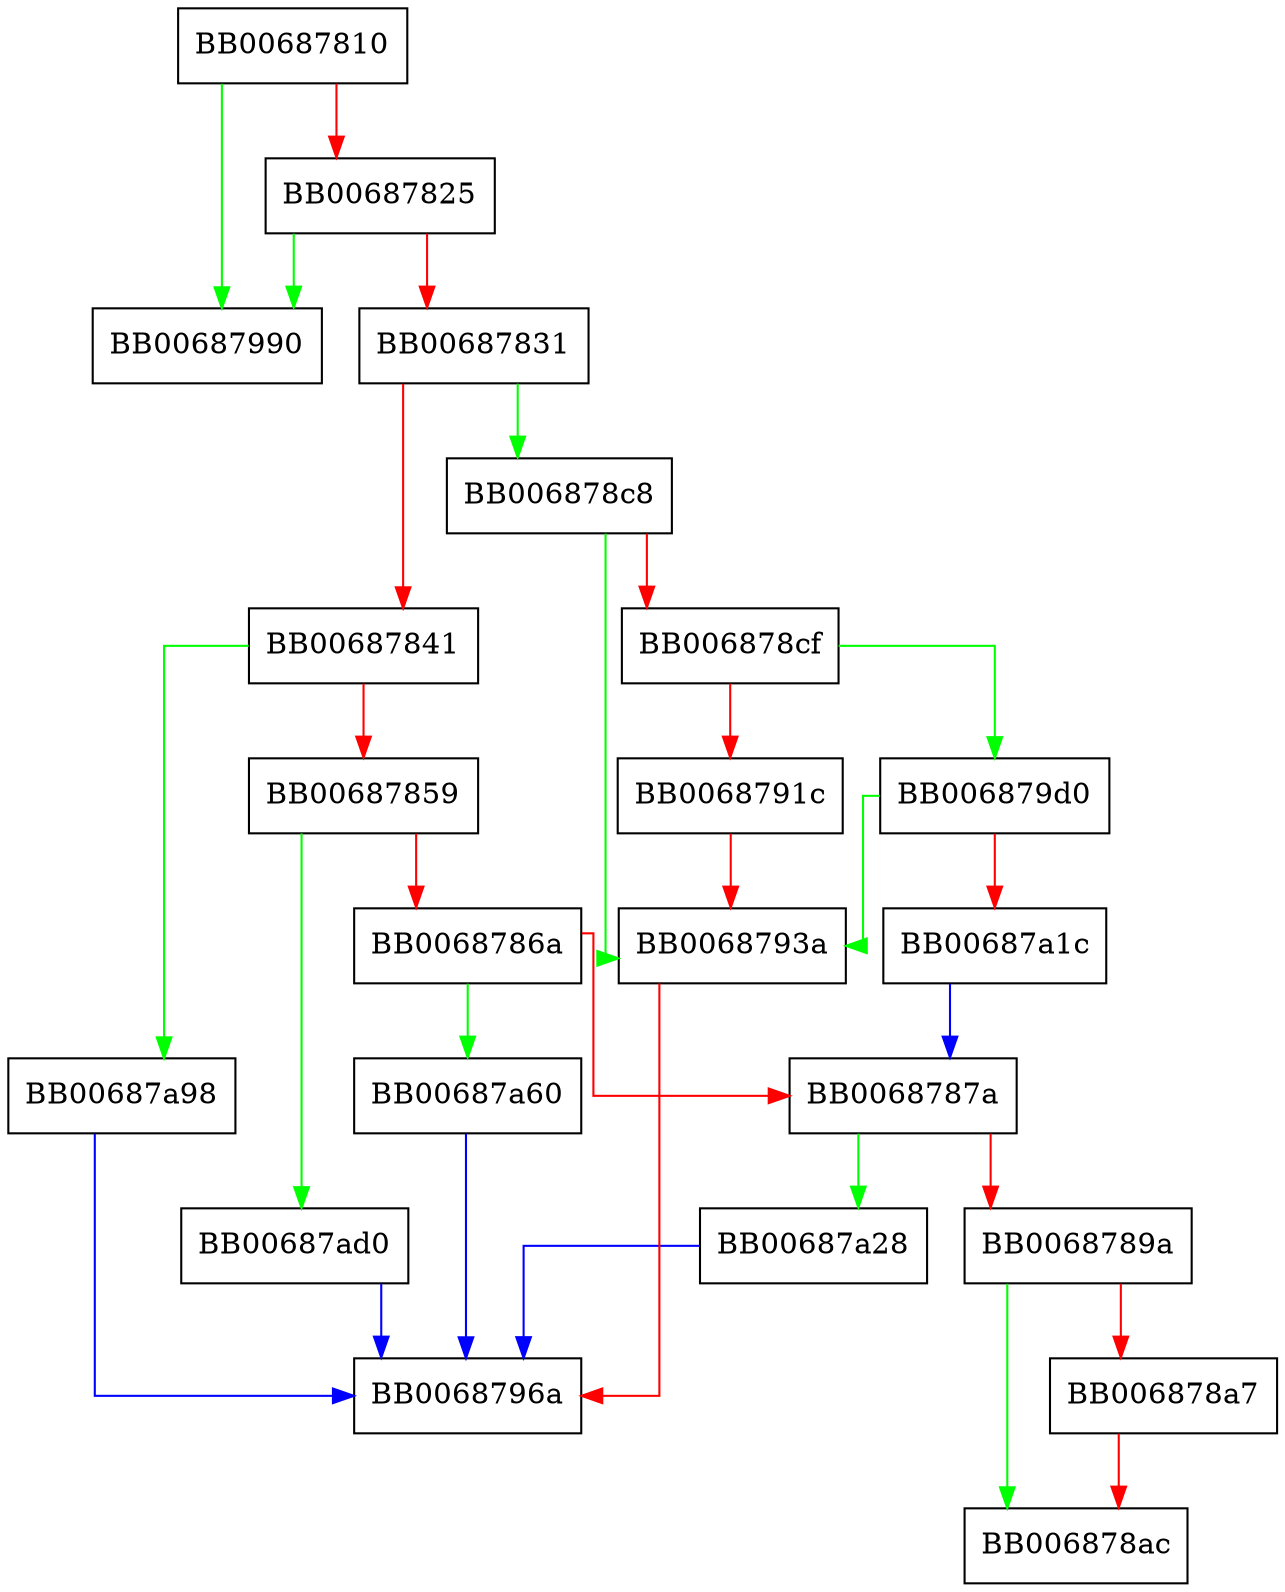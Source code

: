 digraph X509_PUBKEY_set {
  node [shape="box"];
  graph [splines=ortho];
  BB00687810 -> BB00687990 [color="green"];
  BB00687810 -> BB00687825 [color="red"];
  BB00687825 -> BB00687990 [color="green"];
  BB00687825 -> BB00687831 [color="red"];
  BB00687831 -> BB006878c8 [color="green"];
  BB00687831 -> BB00687841 [color="red"];
  BB00687841 -> BB00687a98 [color="green"];
  BB00687841 -> BB00687859 [color="red"];
  BB00687859 -> BB00687ad0 [color="green"];
  BB00687859 -> BB0068786a [color="red"];
  BB0068786a -> BB00687a60 [color="green"];
  BB0068786a -> BB0068787a [color="red"];
  BB0068787a -> BB00687a28 [color="green"];
  BB0068787a -> BB0068789a [color="red"];
  BB0068789a -> BB006878ac [color="green"];
  BB0068789a -> BB006878a7 [color="red"];
  BB006878a7 -> BB006878ac [color="red"];
  BB006878c8 -> BB0068793a [color="green"];
  BB006878c8 -> BB006878cf [color="red"];
  BB006878cf -> BB006879d0 [color="green"];
  BB006878cf -> BB0068791c [color="red"];
  BB0068791c -> BB0068793a [color="red"];
  BB0068793a -> BB0068796a [color="red"];
  BB006879d0 -> BB0068793a [color="green"];
  BB006879d0 -> BB00687a1c [color="red"];
  BB00687a1c -> BB0068787a [color="blue"];
  BB00687a28 -> BB0068796a [color="blue"];
  BB00687a60 -> BB0068796a [color="blue"];
  BB00687a98 -> BB0068796a [color="blue"];
  BB00687ad0 -> BB0068796a [color="blue"];
}